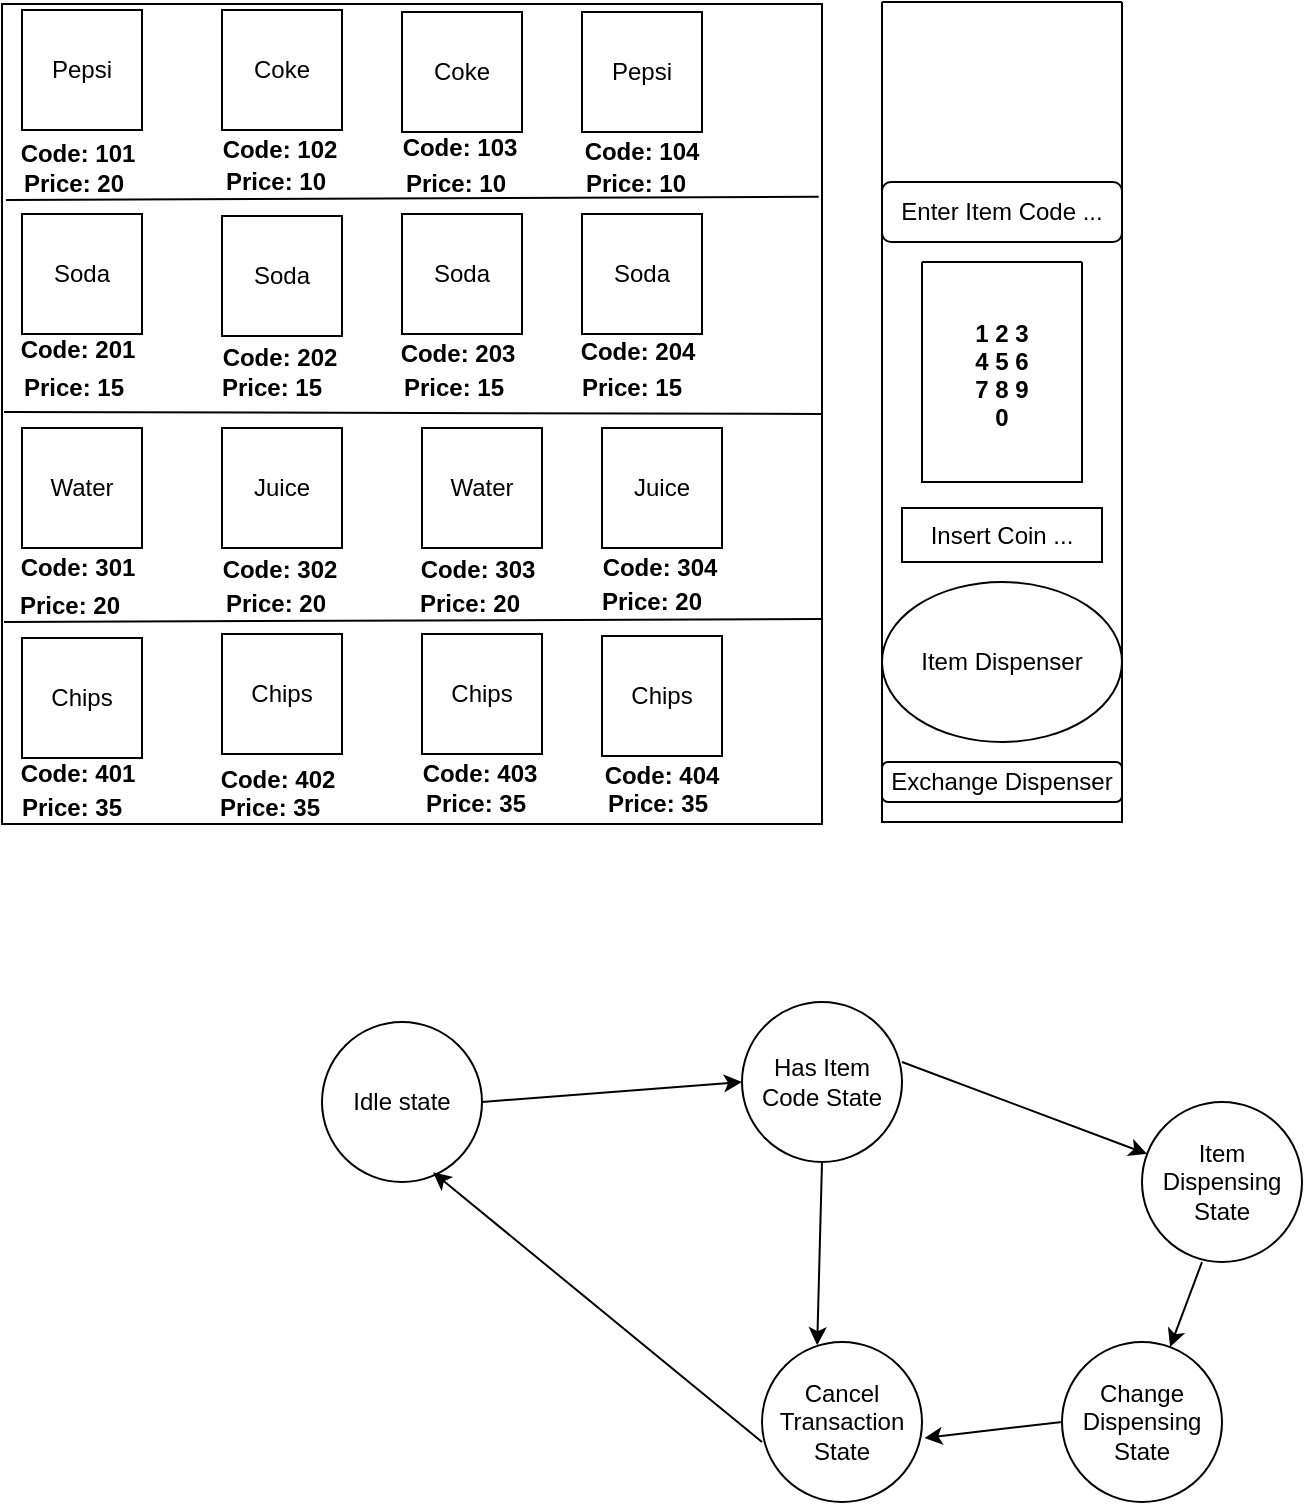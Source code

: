 <mxfile version="26.1.2">
  <diagram name="Page-1" id="i82B9QmBnuoXnQQaYynM">
    <mxGraphModel dx="1282" dy="531" grid="1" gridSize="10" guides="1" tooltips="1" connect="1" arrows="1" fold="1" page="1" pageScale="1" pageWidth="850" pageHeight="1100" math="0" shadow="0">
      <root>
        <mxCell id="0" />
        <mxCell id="1" parent="0" />
        <mxCell id="bmqAqTW3Jer1Qi-305yG-16" value="" style="whiteSpace=wrap;html=1;aspect=fixed;" parent="1" vertex="1">
          <mxGeometry x="40" y="41" width="410" height="410" as="geometry" />
        </mxCell>
        <mxCell id="bmqAqTW3Jer1Qi-305yG-17" value="" style="endArrow=none;html=1;rounded=0;exitX=0;exitY=0.2;exitDx=0;exitDy=0;exitPerimeter=0;entryX=0.996;entryY=0.235;entryDx=0;entryDy=0;entryPerimeter=0;" parent="1" target="bmqAqTW3Jer1Qi-305yG-16" edge="1">
          <mxGeometry width="50" height="50" relative="1" as="geometry">
            <mxPoint x="42" y="139" as="sourcePoint" />
            <mxPoint x="439.2" y="139.4" as="targetPoint" />
            <Array as="points" />
          </mxGeometry>
        </mxCell>
        <mxCell id="bmqAqTW3Jer1Qi-305yG-19" value="" style="endArrow=none;html=1;rounded=0;exitX=0;exitY=0.2;exitDx=0;exitDy=0;exitPerimeter=0;entryX=1;entryY=0.5;entryDx=0;entryDy=0;" parent="1" target="bmqAqTW3Jer1Qi-305yG-16" edge="1">
          <mxGeometry width="50" height="50" relative="1" as="geometry">
            <mxPoint x="41" y="245" as="sourcePoint" />
            <mxPoint x="438" y="245" as="targetPoint" />
            <Array as="points" />
          </mxGeometry>
        </mxCell>
        <mxCell id="bmqAqTW3Jer1Qi-305yG-20" value="" style="endArrow=none;html=1;rounded=0;exitX=0;exitY=0.2;exitDx=0;exitDy=0;exitPerimeter=0;entryX=1;entryY=0.75;entryDx=0;entryDy=0;" parent="1" target="bmqAqTW3Jer1Qi-305yG-16" edge="1">
          <mxGeometry width="50" height="50" relative="1" as="geometry">
            <mxPoint x="41" y="350" as="sourcePoint" />
            <mxPoint x="438" y="350" as="targetPoint" />
            <Array as="points" />
          </mxGeometry>
        </mxCell>
        <mxCell id="bmqAqTW3Jer1Qi-305yG-22" value="Pepsi" style="whiteSpace=wrap;html=1;aspect=fixed;" parent="1" vertex="1">
          <mxGeometry x="50" y="44" width="60" height="60" as="geometry" />
        </mxCell>
        <mxCell id="bmqAqTW3Jer1Qi-305yG-23" value="Coke" style="whiteSpace=wrap;html=1;aspect=fixed;" parent="1" vertex="1">
          <mxGeometry x="150" y="44" width="60" height="60" as="geometry" />
        </mxCell>
        <mxCell id="bmqAqTW3Jer1Qi-305yG-24" value="Coke" style="whiteSpace=wrap;html=1;aspect=fixed;" parent="1" vertex="1">
          <mxGeometry x="240" y="45" width="60" height="60" as="geometry" />
        </mxCell>
        <mxCell id="bmqAqTW3Jer1Qi-305yG-25" value="Pepsi" style="whiteSpace=wrap;html=1;aspect=fixed;" parent="1" vertex="1">
          <mxGeometry x="330" y="45" width="60" height="60" as="geometry" />
        </mxCell>
        <mxCell id="bmqAqTW3Jer1Qi-305yG-26" value="Soda" style="whiteSpace=wrap;html=1;aspect=fixed;" parent="1" vertex="1">
          <mxGeometry x="50" y="146" width="60" height="60" as="geometry" />
        </mxCell>
        <mxCell id="bmqAqTW3Jer1Qi-305yG-27" value="Soda" style="whiteSpace=wrap;html=1;aspect=fixed;" parent="1" vertex="1">
          <mxGeometry x="150" y="147" width="60" height="60" as="geometry" />
        </mxCell>
        <mxCell id="bmqAqTW3Jer1Qi-305yG-28" value="Soda" style="whiteSpace=wrap;html=1;aspect=fixed;" parent="1" vertex="1">
          <mxGeometry x="240" y="146" width="60" height="60" as="geometry" />
        </mxCell>
        <mxCell id="bmqAqTW3Jer1Qi-305yG-29" value="Soda" style="whiteSpace=wrap;html=1;aspect=fixed;" parent="1" vertex="1">
          <mxGeometry x="330" y="146" width="60" height="60" as="geometry" />
        </mxCell>
        <mxCell id="bmqAqTW3Jer1Qi-305yG-30" value="Water" style="whiteSpace=wrap;html=1;aspect=fixed;" parent="1" vertex="1">
          <mxGeometry x="50" y="253" width="60" height="60" as="geometry" />
        </mxCell>
        <mxCell id="bmqAqTW3Jer1Qi-305yG-31" value="Juice" style="whiteSpace=wrap;html=1;aspect=fixed;" parent="1" vertex="1">
          <mxGeometry x="150" y="253" width="60" height="60" as="geometry" />
        </mxCell>
        <mxCell id="bmqAqTW3Jer1Qi-305yG-32" value="Water" style="whiteSpace=wrap;html=1;aspect=fixed;" parent="1" vertex="1">
          <mxGeometry x="250" y="253" width="60" height="60" as="geometry" />
        </mxCell>
        <mxCell id="bmqAqTW3Jer1Qi-305yG-33" value="Juice" style="whiteSpace=wrap;html=1;aspect=fixed;" parent="1" vertex="1">
          <mxGeometry x="340" y="253" width="60" height="60" as="geometry" />
        </mxCell>
        <mxCell id="bmqAqTW3Jer1Qi-305yG-34" value="Chips&lt;span style=&quot;color: rgba(0, 0, 0, 0); font-family: monospace; font-size: 0px; text-align: start; text-wrap-mode: nowrap;&quot;&gt;%3CmxGraphModel%3E%3Croot%3E%3CmxCell%20id%3D%220%22%2F%3E%3CmxCell%20id%3D%221%22%20parent%3D%220%22%2F%3E%3CmxCell%20id%3D%222%22%20value%3D%22Water%22%20style%3D%22whiteSpace%3Dwrap%3Bhtml%3D1%3Baspect%3Dfixed%3B%22%20vertex%3D%221%22%20parent%3D%221%22%3E%3CmxGeometry%20x%3D%2250%22%20y%3D%22250%22%20width%3D%2260%22%20height%3D%2260%22%20as%3D%22geometry%22%2F%3E%3C%2FmxCell%3E%3C%2Froot%3E%3C%2FmxGraphModel%3E&lt;/span&gt;" style="whiteSpace=wrap;html=1;aspect=fixed;" parent="1" vertex="1">
          <mxGeometry x="50" y="358" width="60" height="60" as="geometry" />
        </mxCell>
        <mxCell id="bmqAqTW3Jer1Qi-305yG-35" value="Chips&lt;span style=&quot;color: rgba(0, 0, 0, 0); font-family: monospace; font-size: 0px; text-align: start; text-wrap-mode: nowrap;&quot;&gt;%3CmxGraphModel%3E%3Croot%3E%3CmxCell%20id%3D%220%22%2F%3E%3CmxCell%20id%3D%221%22%20parent%3D%220%22%2F%3E%3CmxCell%20id%3D%222%22%20value%3D%22Water%22%20style%3D%22whiteSpace%3Dwrap%3Bhtml%3D1%3Baspect%3Dfixed%3B%22%20vertex%3D%221%22%20parent%3D%221%22%3E%3CmxGeometry%20x%3D%2250%22%20y%3D%22250%22%20width%3D%2260%22%20height%3D%2260%22%20as%3D%22geometry%22%2F%3E%3C%2FmxCell%3E%3C%2Froot%3E%3C%2FmxGraphModel%3E&lt;/span&gt;" style="whiteSpace=wrap;html=1;aspect=fixed;" parent="1" vertex="1">
          <mxGeometry x="150" y="356" width="60" height="60" as="geometry" />
        </mxCell>
        <mxCell id="bmqAqTW3Jer1Qi-305yG-36" value="Chips&lt;span style=&quot;color: rgba(0, 0, 0, 0); font-family: monospace; font-size: 0px; text-align: start; text-wrap-mode: nowrap;&quot;&gt;%3CmxGraphModel%3E%3Croot%3E%3CmxCell%20id%3D%220%22%2F%3E%3CmxCell%20id%3D%221%22%20parent%3D%220%22%2F%3E%3CmxCell%20id%3D%222%22%20value%3D%22Water%22%20style%3D%22whiteSpace%3Dwrap%3Bhtml%3D1%3Baspect%3Dfixed%3B%22%20vertex%3D%221%22%20parent%3D%221%22%3E%3CmxGeometry%20x%3D%2250%22%20y%3D%22250%22%20width%3D%2260%22%20height%3D%2260%22%20as%3D%22geometry%22%2F%3E%3C%2FmxCell%3E%3C%2Froot%3E%3C%2FmxGraphModel%3E&lt;/span&gt;" style="whiteSpace=wrap;html=1;aspect=fixed;" parent="1" vertex="1">
          <mxGeometry x="250" y="356" width="60" height="60" as="geometry" />
        </mxCell>
        <mxCell id="bmqAqTW3Jer1Qi-305yG-37" value="Chips&lt;span style=&quot;color: rgba(0, 0, 0, 0); font-family: monospace; font-size: 0px; text-align: start; text-wrap-mode: nowrap;&quot;&gt;%3CmxGraphModel%3E%3Croot%3E%3CmxCell%20id%3D%220%22%2F%3E%3CmxCell%20id%3D%221%22%20parent%3D%220%22%2F%3E%3CmxCell%20id%3D%222%22%20value%3D%22Water%22%20style%3D%22whiteSpace%3Dwrap%3Bhtml%3D1%3Baspect%3Dfixed%3B%22%20vertex%3D%221%22%20parent%3D%221%22%3E%3CmxGeometry%20x%3D%2250%22%20y%3D%22250%22%20width%3D%2260%22%20height%3D%2260%22%20as%3D%22geometry%22%2F%3E%3C%2FmxCell%3E%3C%2Froot%3E%3C%2FmxGraphModel%3E&lt;/span&gt;" style="whiteSpace=wrap;html=1;aspect=fixed;" parent="1" vertex="1">
          <mxGeometry x="340" y="357" width="60" height="60" as="geometry" />
        </mxCell>
        <mxCell id="bmqAqTW3Jer1Qi-305yG-38" value="Code: 101" style="text;html=1;align=center;verticalAlign=middle;whiteSpace=wrap;rounded=0;fontStyle=1" parent="1" vertex="1">
          <mxGeometry x="48" y="101" width="60" height="30" as="geometry" />
        </mxCell>
        <mxCell id="bmqAqTW3Jer1Qi-305yG-39" value="Price: 20" style="text;html=1;align=center;verticalAlign=middle;whiteSpace=wrap;rounded=0;fontStyle=1" parent="1" vertex="1">
          <mxGeometry x="46" y="116" width="60" height="30" as="geometry" />
        </mxCell>
        <mxCell id="bmqAqTW3Jer1Qi-305yG-42" value="Price: 15" style="text;html=1;align=center;verticalAlign=middle;whiteSpace=wrap;rounded=0;fontStyle=1" parent="1" vertex="1">
          <mxGeometry x="46" y="218" width="60" height="30" as="geometry" />
        </mxCell>
        <mxCell id="bmqAqTW3Jer1Qi-305yG-43" value="Code: 102" style="text;html=1;align=center;verticalAlign=middle;whiteSpace=wrap;rounded=0;fontStyle=1" parent="1" vertex="1">
          <mxGeometry x="149" y="99" width="60" height="30" as="geometry" />
        </mxCell>
        <mxCell id="bmqAqTW3Jer1Qi-305yG-44" value="Code: 103" style="text;html=1;align=center;verticalAlign=middle;whiteSpace=wrap;rounded=0;fontStyle=1" parent="1" vertex="1">
          <mxGeometry x="239" y="98" width="60" height="30" as="geometry" />
        </mxCell>
        <mxCell id="bmqAqTW3Jer1Qi-305yG-45" value="Code: 104" style="text;html=1;align=center;verticalAlign=middle;whiteSpace=wrap;rounded=0;fontStyle=1" parent="1" vertex="1">
          <mxGeometry x="330" y="100" width="60" height="30" as="geometry" />
        </mxCell>
        <mxCell id="bmqAqTW3Jer1Qi-305yG-46" value="Code: 201" style="text;html=1;align=center;verticalAlign=middle;whiteSpace=wrap;rounded=0;fontStyle=1" parent="1" vertex="1">
          <mxGeometry x="48" y="199" width="60" height="30" as="geometry" />
        </mxCell>
        <mxCell id="bmqAqTW3Jer1Qi-305yG-47" value="Code: 202" style="text;html=1;align=center;verticalAlign=middle;whiteSpace=wrap;rounded=0;fontStyle=1" parent="1" vertex="1">
          <mxGeometry x="149" y="203" width="60" height="30" as="geometry" />
        </mxCell>
        <mxCell id="bmqAqTW3Jer1Qi-305yG-48" value="Code: 203" style="text;html=1;align=center;verticalAlign=middle;whiteSpace=wrap;rounded=0;fontStyle=1" parent="1" vertex="1">
          <mxGeometry x="238" y="201" width="60" height="30" as="geometry" />
        </mxCell>
        <mxCell id="bmqAqTW3Jer1Qi-305yG-49" value="Code: 204" style="text;html=1;align=center;verticalAlign=middle;whiteSpace=wrap;rounded=0;fontStyle=1" parent="1" vertex="1">
          <mxGeometry x="328" y="200" width="60" height="30" as="geometry" />
        </mxCell>
        <mxCell id="bmqAqTW3Jer1Qi-305yG-50" value="Code: 301" style="text;html=1;align=center;verticalAlign=middle;whiteSpace=wrap;rounded=0;fontStyle=1" parent="1" vertex="1">
          <mxGeometry x="48" y="308" width="60" height="30" as="geometry" />
        </mxCell>
        <mxCell id="bmqAqTW3Jer1Qi-305yG-51" value="Code: 302" style="text;html=1;align=center;verticalAlign=middle;whiteSpace=wrap;rounded=0;fontStyle=1" parent="1" vertex="1">
          <mxGeometry x="149" y="309" width="60" height="30" as="geometry" />
        </mxCell>
        <mxCell id="bmqAqTW3Jer1Qi-305yG-52" value="Code: 303" style="text;html=1;align=center;verticalAlign=middle;whiteSpace=wrap;rounded=0;fontStyle=1" parent="1" vertex="1">
          <mxGeometry x="248" y="309" width="60" height="30" as="geometry" />
        </mxCell>
        <mxCell id="bmqAqTW3Jer1Qi-305yG-53" value="Code: 304" style="text;html=1;align=center;verticalAlign=middle;whiteSpace=wrap;rounded=0;fontStyle=1" parent="1" vertex="1">
          <mxGeometry x="339" y="308" width="60" height="30" as="geometry" />
        </mxCell>
        <mxCell id="bmqAqTW3Jer1Qi-305yG-54" value="Code: 404" style="text;html=1;align=center;verticalAlign=middle;whiteSpace=wrap;rounded=0;fontStyle=1" parent="1" vertex="1">
          <mxGeometry x="340" y="412" width="60" height="30" as="geometry" />
        </mxCell>
        <mxCell id="bmqAqTW3Jer1Qi-305yG-55" value="Code: 403" style="text;html=1;align=center;verticalAlign=middle;whiteSpace=wrap;rounded=0;fontStyle=1" parent="1" vertex="1">
          <mxGeometry x="249" y="411" width="60" height="30" as="geometry" />
        </mxCell>
        <mxCell id="bmqAqTW3Jer1Qi-305yG-56" value="Code: 402" style="text;html=1;align=center;verticalAlign=middle;whiteSpace=wrap;rounded=0;fontStyle=1" parent="1" vertex="1">
          <mxGeometry x="148" y="414" width="60" height="30" as="geometry" />
        </mxCell>
        <mxCell id="bmqAqTW3Jer1Qi-305yG-57" value="Code: 401" style="text;html=1;align=center;verticalAlign=middle;whiteSpace=wrap;rounded=0;fontStyle=1" parent="1" vertex="1">
          <mxGeometry x="48" y="411" width="60" height="30" as="geometry" />
        </mxCell>
        <mxCell id="bmqAqTW3Jer1Qi-305yG-58" value="Price: 10" style="text;html=1;align=center;verticalAlign=middle;whiteSpace=wrap;rounded=0;fontStyle=1" parent="1" vertex="1">
          <mxGeometry x="147" y="115" width="60" height="30" as="geometry" />
        </mxCell>
        <mxCell id="bmqAqTW3Jer1Qi-305yG-60" value="Price: 10" style="text;html=1;align=center;verticalAlign=middle;whiteSpace=wrap;rounded=0;fontStyle=1" parent="1" vertex="1">
          <mxGeometry x="237" y="116" width="60" height="30" as="geometry" />
        </mxCell>
        <mxCell id="bmqAqTW3Jer1Qi-305yG-61" value="Price: 10" style="text;html=1;align=center;verticalAlign=middle;whiteSpace=wrap;rounded=0;fontStyle=1" parent="1" vertex="1">
          <mxGeometry x="327" y="116" width="60" height="30" as="geometry" />
        </mxCell>
        <mxCell id="bmqAqTW3Jer1Qi-305yG-62" value="Price: 15" style="text;html=1;align=center;verticalAlign=middle;whiteSpace=wrap;rounded=0;fontStyle=1" parent="1" vertex="1">
          <mxGeometry x="145" y="218" width="60" height="30" as="geometry" />
        </mxCell>
        <mxCell id="bmqAqTW3Jer1Qi-305yG-63" value="Price: 15" style="text;html=1;align=center;verticalAlign=middle;whiteSpace=wrap;rounded=0;fontStyle=1" parent="1" vertex="1">
          <mxGeometry x="236" y="218" width="60" height="30" as="geometry" />
        </mxCell>
        <mxCell id="bmqAqTW3Jer1Qi-305yG-64" value="Price: 15" style="text;html=1;align=center;verticalAlign=middle;whiteSpace=wrap;rounded=0;fontStyle=1" parent="1" vertex="1">
          <mxGeometry x="325" y="218" width="60" height="30" as="geometry" />
        </mxCell>
        <mxCell id="bmqAqTW3Jer1Qi-305yG-65" value="Price: 20" style="text;html=1;align=center;verticalAlign=middle;whiteSpace=wrap;rounded=0;fontStyle=1" parent="1" vertex="1">
          <mxGeometry x="44" y="327" width="60" height="30" as="geometry" />
        </mxCell>
        <mxCell id="bmqAqTW3Jer1Qi-305yG-66" value="Price: 20" style="text;html=1;align=center;verticalAlign=middle;whiteSpace=wrap;rounded=0;fontStyle=1" parent="1" vertex="1">
          <mxGeometry x="147" y="326" width="60" height="30" as="geometry" />
        </mxCell>
        <mxCell id="bmqAqTW3Jer1Qi-305yG-67" value="Price: 20" style="text;html=1;align=center;verticalAlign=middle;whiteSpace=wrap;rounded=0;fontStyle=1" parent="1" vertex="1">
          <mxGeometry x="244" y="326" width="60" height="30" as="geometry" />
        </mxCell>
        <mxCell id="bmqAqTW3Jer1Qi-305yG-68" value="Price: 20" style="text;html=1;align=center;verticalAlign=middle;whiteSpace=wrap;rounded=0;fontStyle=1" parent="1" vertex="1">
          <mxGeometry x="335" y="325" width="60" height="30" as="geometry" />
        </mxCell>
        <mxCell id="bmqAqTW3Jer1Qi-305yG-69" value="Price: 35" style="text;html=1;align=center;verticalAlign=middle;whiteSpace=wrap;rounded=0;fontStyle=1" parent="1" vertex="1">
          <mxGeometry x="45" y="428" width="60" height="30" as="geometry" />
        </mxCell>
        <mxCell id="bmqAqTW3Jer1Qi-305yG-70" value="Price: 35" style="text;html=1;align=center;verticalAlign=middle;whiteSpace=wrap;rounded=0;fontStyle=1" parent="1" vertex="1">
          <mxGeometry x="144" y="428" width="60" height="30" as="geometry" />
        </mxCell>
        <mxCell id="bmqAqTW3Jer1Qi-305yG-71" value="Price: 35" style="text;html=1;align=center;verticalAlign=middle;whiteSpace=wrap;rounded=0;fontStyle=1" parent="1" vertex="1">
          <mxGeometry x="247" y="426" width="60" height="30" as="geometry" />
        </mxCell>
        <mxCell id="bmqAqTW3Jer1Qi-305yG-72" value="Price: 35" style="text;html=1;align=center;verticalAlign=middle;whiteSpace=wrap;rounded=0;fontStyle=1" parent="1" vertex="1">
          <mxGeometry x="338" y="426" width="60" height="30" as="geometry" />
        </mxCell>
        <mxCell id="PIS9oiM20KC8A4W5VrS--3" value="" style="swimlane;startSize=0;" vertex="1" parent="1">
          <mxGeometry x="480" y="40" width="120" height="410" as="geometry" />
        </mxCell>
        <mxCell id="PIS9oiM20KC8A4W5VrS--4" value="Enter Item Code ..." style="rounded=1;whiteSpace=wrap;html=1;" vertex="1" parent="PIS9oiM20KC8A4W5VrS--3">
          <mxGeometry y="90" width="120" height="30" as="geometry" />
        </mxCell>
        <mxCell id="PIS9oiM20KC8A4W5VrS--6" value="Insert Coin ..." style="rounded=0;whiteSpace=wrap;html=1;" vertex="1" parent="PIS9oiM20KC8A4W5VrS--3">
          <mxGeometry x="10" y="253" width="100" height="27" as="geometry" />
        </mxCell>
        <mxCell id="PIS9oiM20KC8A4W5VrS--7" value="Item Dispenser" style="ellipse;whiteSpace=wrap;html=1;" vertex="1" parent="PIS9oiM20KC8A4W5VrS--3">
          <mxGeometry y="290" width="120" height="80" as="geometry" />
        </mxCell>
        <mxCell id="PIS9oiM20KC8A4W5VrS--8" value="Exchange Dispenser" style="rounded=1;whiteSpace=wrap;html=1;" vertex="1" parent="PIS9oiM20KC8A4W5VrS--3">
          <mxGeometry y="380" width="120" height="20" as="geometry" />
        </mxCell>
        <mxCell id="PIS9oiM20KC8A4W5VrS--5" value="&#xa;&#xa;&#xa;&#xa;&#xa;&#xa;&#xa;&#xa;1 2 3&#xa;4 5 6&#xa;7 8 9&#xa;0" style="swimlane;startSize=0;" vertex="1" parent="1">
          <mxGeometry x="500" y="170" width="80" height="110" as="geometry" />
        </mxCell>
        <mxCell id="PIS9oiM20KC8A4W5VrS--9" value="Has Item Code State" style="ellipse;whiteSpace=wrap;html=1;aspect=fixed;" vertex="1" parent="1">
          <mxGeometry x="410" y="540" width="80" height="80" as="geometry" />
        </mxCell>
        <mxCell id="PIS9oiM20KC8A4W5VrS--10" value="Idle state" style="ellipse;whiteSpace=wrap;html=1;aspect=fixed;" vertex="1" parent="1">
          <mxGeometry x="200" y="550" width="80" height="80" as="geometry" />
        </mxCell>
        <mxCell id="PIS9oiM20KC8A4W5VrS--11" value="Item Dispensing State" style="ellipse;whiteSpace=wrap;html=1;aspect=fixed;" vertex="1" parent="1">
          <mxGeometry x="610" y="590" width="80" height="80" as="geometry" />
        </mxCell>
        <mxCell id="PIS9oiM20KC8A4W5VrS--12" value="Change Dispensing State" style="ellipse;whiteSpace=wrap;html=1;aspect=fixed;" vertex="1" parent="1">
          <mxGeometry x="570" y="710" width="80" height="80" as="geometry" />
        </mxCell>
        <mxCell id="PIS9oiM20KC8A4W5VrS--13" value="Cancel Transaction State" style="ellipse;whiteSpace=wrap;html=1;aspect=fixed;" vertex="1" parent="1">
          <mxGeometry x="420" y="710" width="80" height="80" as="geometry" />
        </mxCell>
        <mxCell id="PIS9oiM20KC8A4W5VrS--14" value="" style="endArrow=classic;html=1;rounded=0;exitX=1;exitY=0.5;exitDx=0;exitDy=0;entryX=0;entryY=0.5;entryDx=0;entryDy=0;" edge="1" parent="1" source="PIS9oiM20KC8A4W5VrS--10" target="PIS9oiM20KC8A4W5VrS--9">
          <mxGeometry width="50" height="50" relative="1" as="geometry">
            <mxPoint x="480" y="600" as="sourcePoint" />
            <mxPoint x="530" y="550" as="targetPoint" />
          </mxGeometry>
        </mxCell>
        <mxCell id="PIS9oiM20KC8A4W5VrS--15" value="" style="endArrow=classic;html=1;rounded=0;exitX=1;exitY=0.5;exitDx=0;exitDy=0;" edge="1" parent="1" target="PIS9oiM20KC8A4W5VrS--11">
          <mxGeometry width="50" height="50" relative="1" as="geometry">
            <mxPoint x="490" y="570" as="sourcePoint" />
            <mxPoint x="620" y="560" as="targetPoint" />
          </mxGeometry>
        </mxCell>
        <mxCell id="PIS9oiM20KC8A4W5VrS--16" value="" style="endArrow=classic;html=1;rounded=0;" edge="1" parent="1" target="PIS9oiM20KC8A4W5VrS--12">
          <mxGeometry width="50" height="50" relative="1" as="geometry">
            <mxPoint x="640" y="670" as="sourcePoint" />
            <mxPoint x="623" y="626" as="targetPoint" />
          </mxGeometry>
        </mxCell>
        <mxCell id="PIS9oiM20KC8A4W5VrS--17" value="" style="endArrow=classic;html=1;rounded=0;entryX=1.015;entryY=0.6;entryDx=0;entryDy=0;exitX=0;exitY=0.5;exitDx=0;exitDy=0;entryPerimeter=0;" edge="1" parent="1" source="PIS9oiM20KC8A4W5VrS--12" target="PIS9oiM20KC8A4W5VrS--13">
          <mxGeometry width="50" height="50" relative="1" as="geometry">
            <mxPoint x="650" y="680" as="sourcePoint" />
            <mxPoint x="634" y="723" as="targetPoint" />
          </mxGeometry>
        </mxCell>
        <mxCell id="PIS9oiM20KC8A4W5VrS--18" value="" style="endArrow=classic;html=1;rounded=0;entryX=0.695;entryY=0.94;entryDx=0;entryDy=0;exitX=0;exitY=0.5;exitDx=0;exitDy=0;entryPerimeter=0;" edge="1" parent="1" target="PIS9oiM20KC8A4W5VrS--10">
          <mxGeometry width="50" height="50" relative="1" as="geometry">
            <mxPoint x="420" y="760" as="sourcePoint" />
            <mxPoint x="351" y="768" as="targetPoint" />
          </mxGeometry>
        </mxCell>
        <mxCell id="PIS9oiM20KC8A4W5VrS--19" value="" style="endArrow=classic;html=1;rounded=0;exitX=0.5;exitY=1;exitDx=0;exitDy=0;entryX=0.345;entryY=0.02;entryDx=0;entryDy=0;entryPerimeter=0;" edge="1" parent="1" source="PIS9oiM20KC8A4W5VrS--9" target="PIS9oiM20KC8A4W5VrS--13">
          <mxGeometry width="50" height="50" relative="1" as="geometry">
            <mxPoint x="480" y="600" as="sourcePoint" />
            <mxPoint x="530" y="550" as="targetPoint" />
          </mxGeometry>
        </mxCell>
      </root>
    </mxGraphModel>
  </diagram>
</mxfile>

